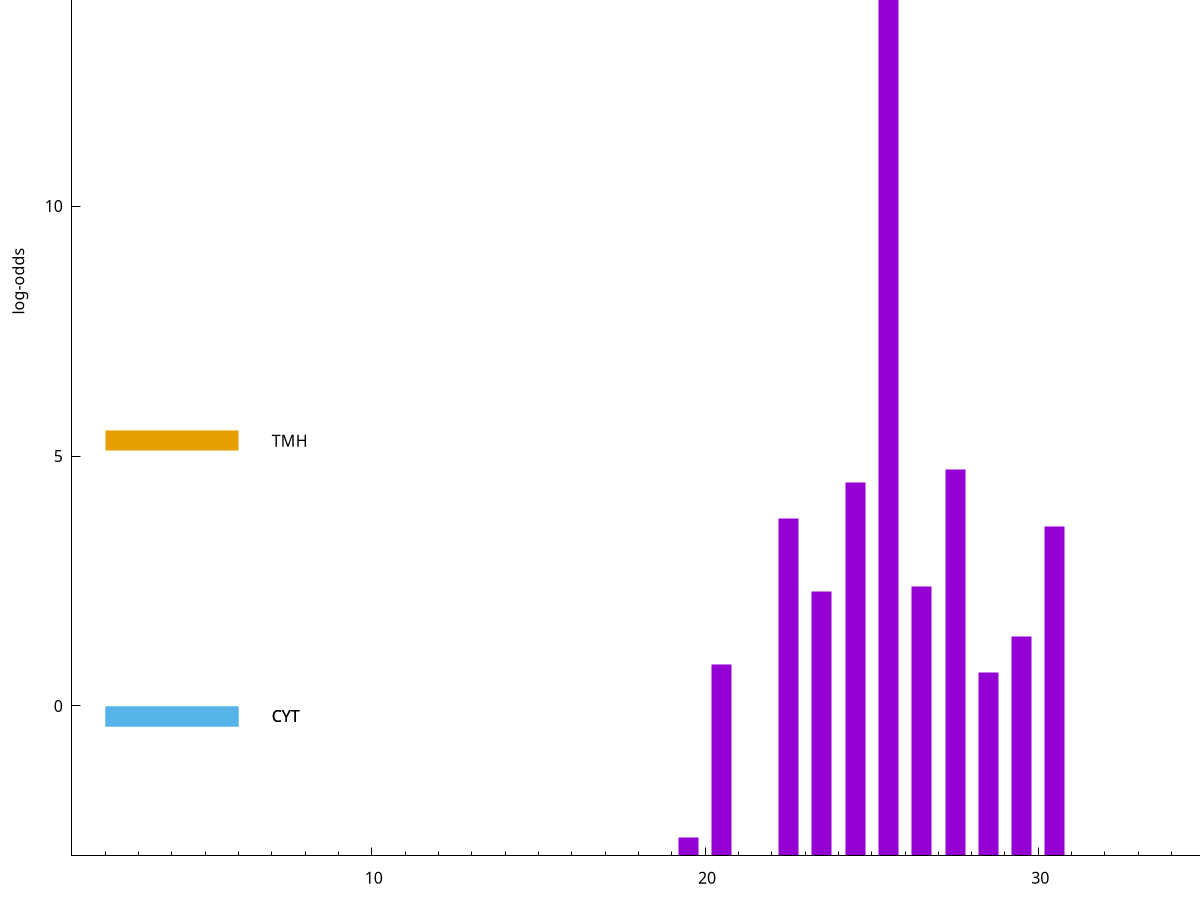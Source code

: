 set title "LipoP predictions for SRR5666568.gff"
set size 2., 1.4
set xrange [1:70] 
set mxtics 10
set yrange [-3:20]
set y2range [0:23]
set ylabel "log-odds"
set term postscript eps color solid "Helvetica" 30
set output "SRR5666568.gff382.eps"
set arrow from 2,15.0008 to 6,15.0008 nohead lt 1 lw 20
set label "SpI" at 7,15.0008
set arrow from 2,5.30374 to 6,5.30374 nohead lt 4 lw 20
set label "TMH" at 7,5.30374
set arrow from 2,-0.200913 to 6,-0.200913 nohead lt 3 lw 20
set label "CYT" at 7,-0.200913
set arrow from 2,-0.200913 to 6,-0.200913 nohead lt 3 lw 20
set label "CYT" at 7,-0.200913
set arrow from 2,15.0008 to 6,15.0008 nohead lt 1 lw 20
set label "SpI" at 7,15.0008
# NOTE: The scores below are the log-odds scores with the threshold
# NOTE: subtracted (a hack to make gnuplot make the histogram all
# NOTE: look nice).
plot "-" axes x1y2 title "" with impulses lt 1 lw 20
25.500000 17.996800
27.500000 7.739540
24.500000 7.464840
22.500000 6.743780
30.500000 6.587080
26.500000 5.397310
23.500000 5.281070
29.500000 4.390010
20.500000 3.838548
28.500000 3.676925
19.500000 0.363890
e
exit
